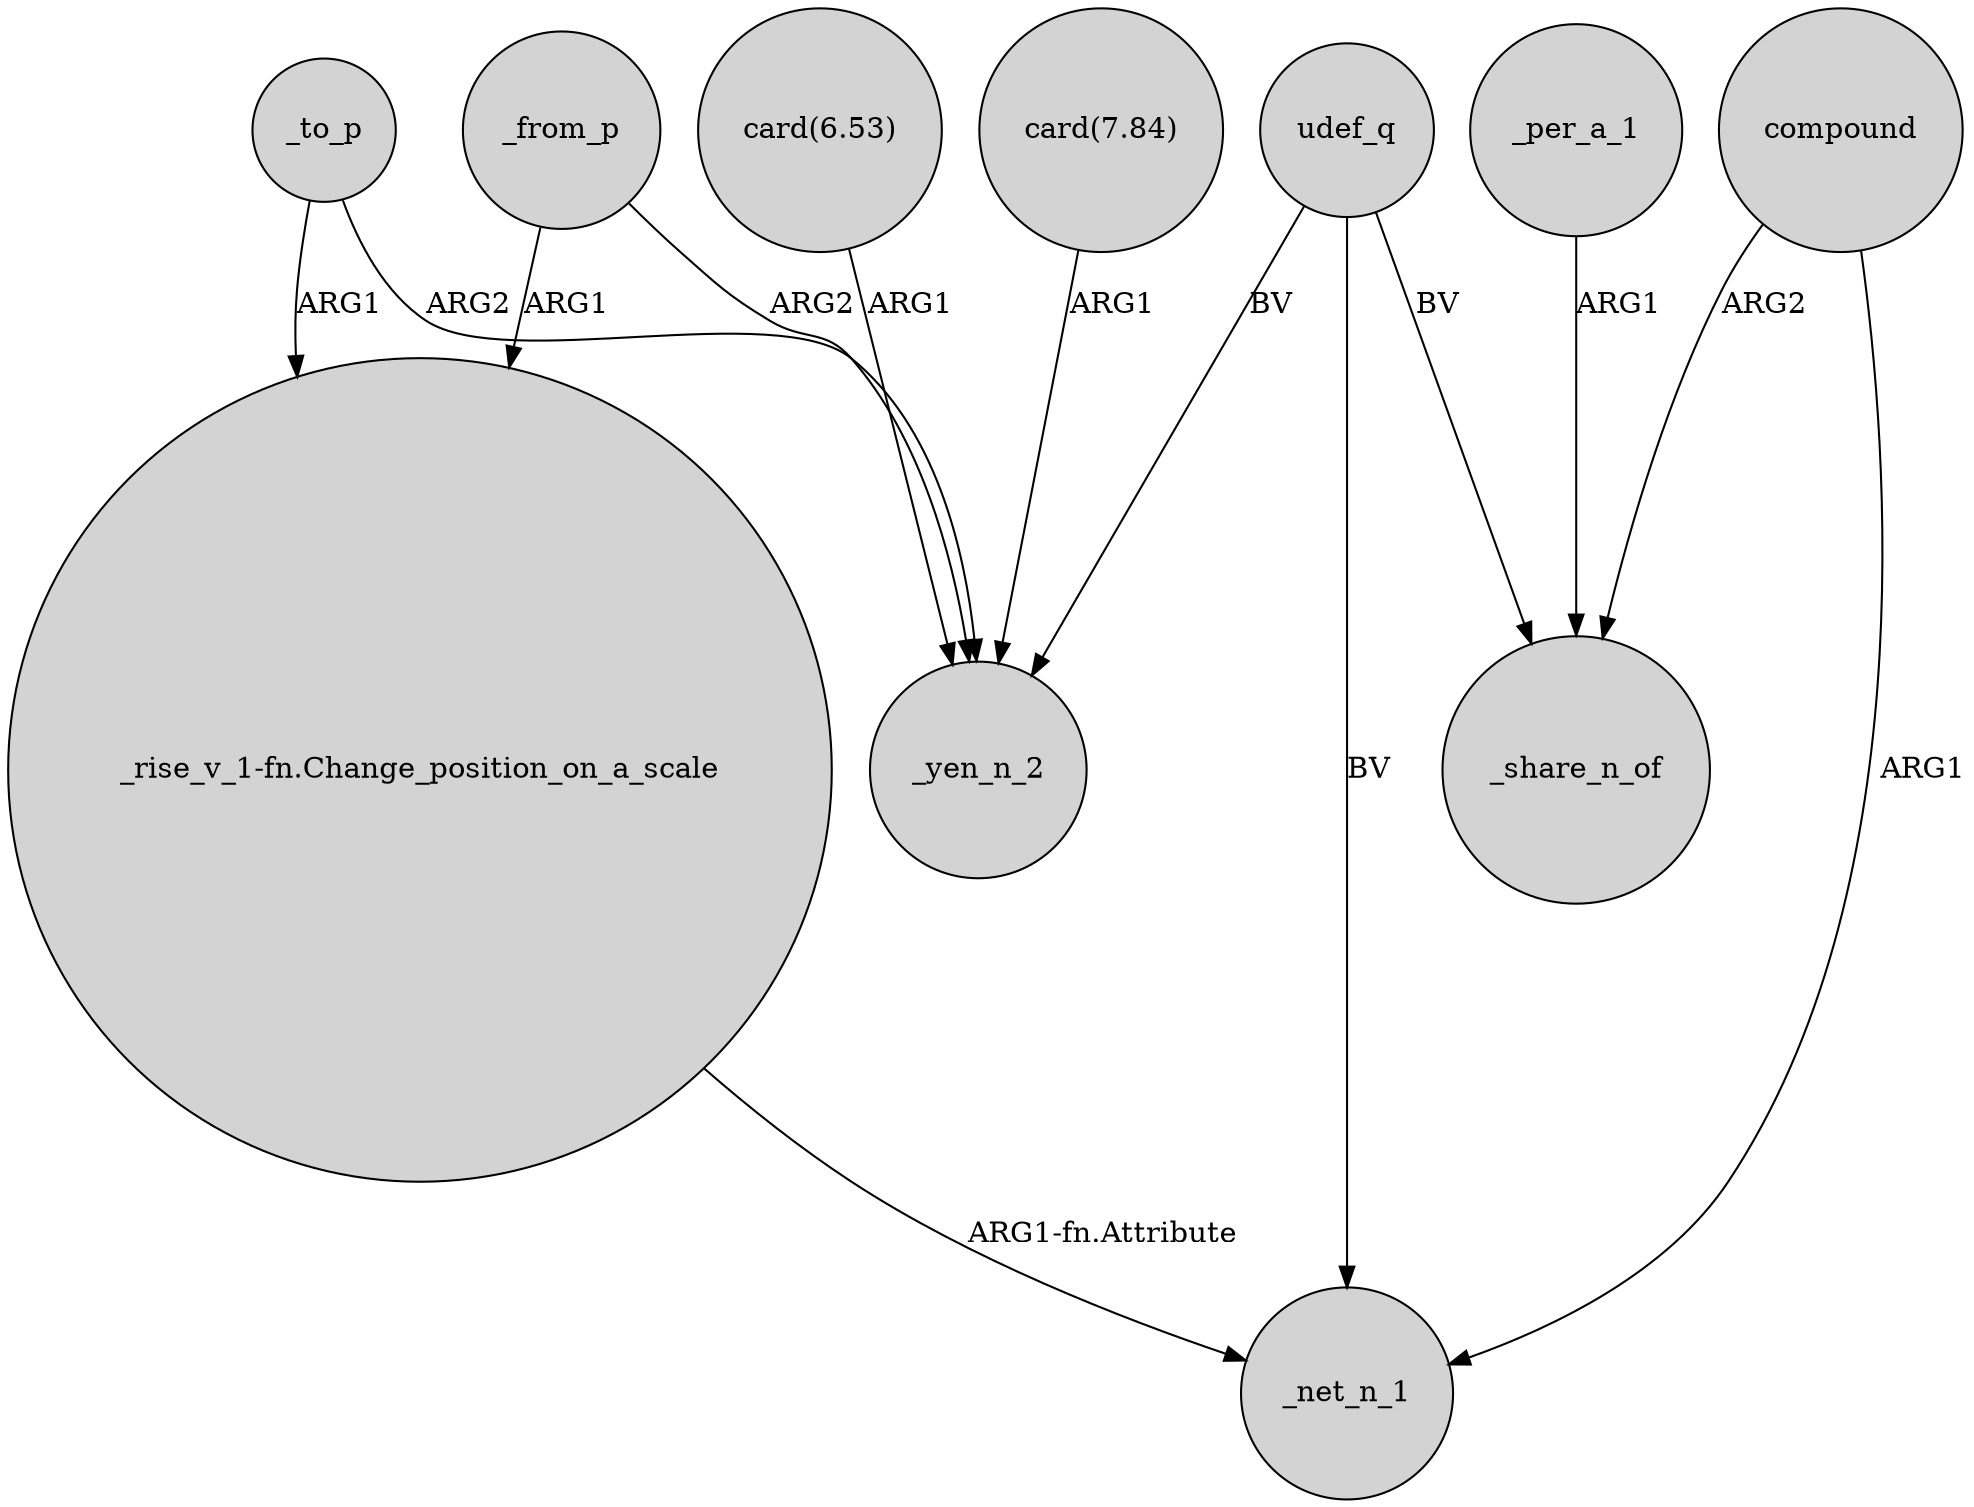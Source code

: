 digraph {
	node [shape=circle style=filled]
	_to_p -> "_rise_v_1-fn.Change_position_on_a_scale" [label=ARG1]
	_from_p -> _yen_n_2 [label=ARG2]
	_to_p -> _yen_n_2 [label=ARG2]
	udef_q -> _net_n_1 [label=BV]
	"_rise_v_1-fn.Change_position_on_a_scale" -> _net_n_1 [label="ARG1-fn.Attribute"]
	udef_q -> _share_n_of [label=BV]
	compound -> _net_n_1 [label=ARG1]
	"card(6.53)" -> _yen_n_2 [label=ARG1]
	_per_a_1 -> _share_n_of [label=ARG1]
	_from_p -> "_rise_v_1-fn.Change_position_on_a_scale" [label=ARG1]
	compound -> _share_n_of [label=ARG2]
	"card(7.84)" -> _yen_n_2 [label=ARG1]
	udef_q -> _yen_n_2 [label=BV]
}
